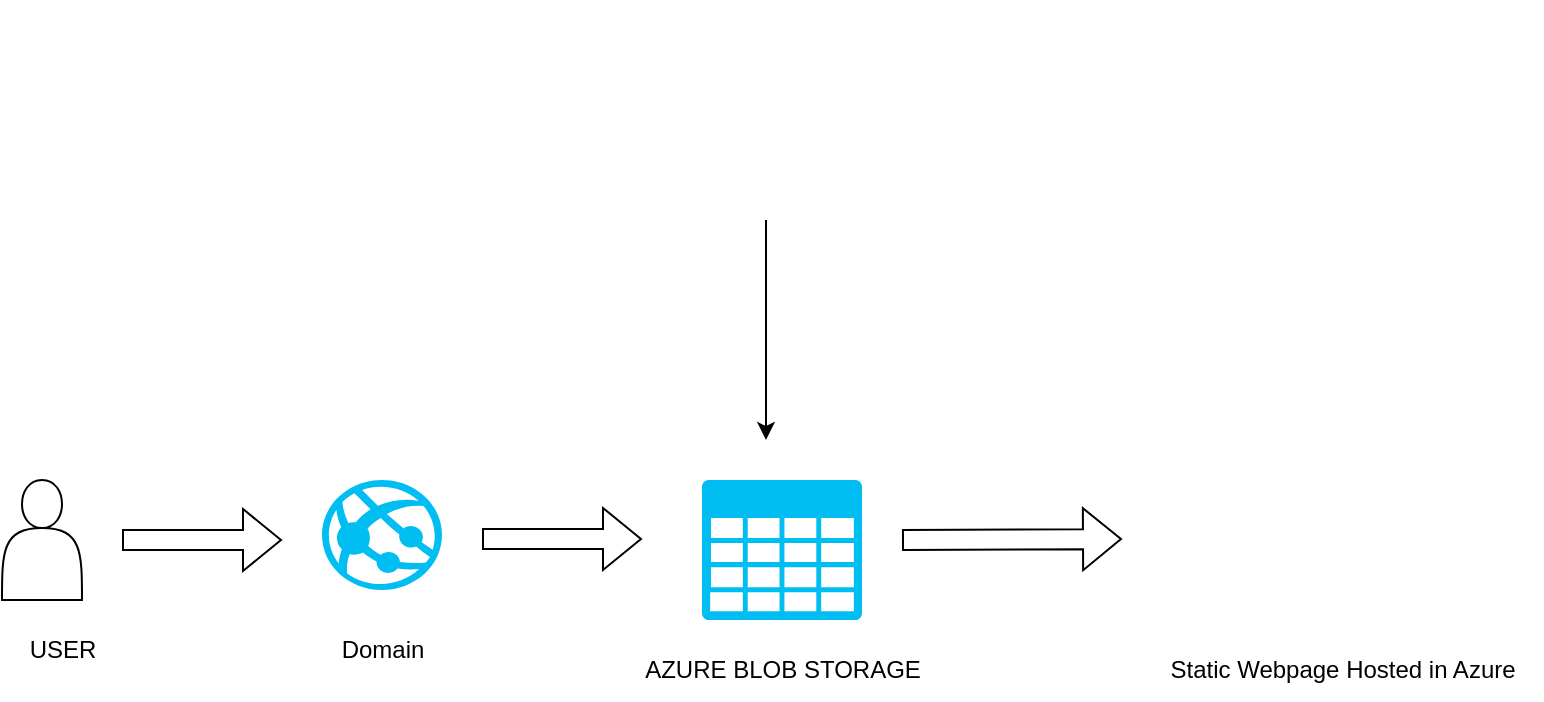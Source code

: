 <mxfile version="24.0.7" type="github">
  <diagram name="Page-1" id="5-TZJ4pdnrW3i3_6qMDU">
    <mxGraphModel dx="1434" dy="876" grid="1" gridSize="10" guides="1" tooltips="1" connect="1" arrows="1" fold="1" page="1" pageScale="1" pageWidth="827" pageHeight="1169" math="0" shadow="0">
      <root>
        <mxCell id="0" />
        <mxCell id="1" parent="0" />
        <mxCell id="3EEp96FBbNTtAHvITh3q-1" value="" style="shape=actor;whiteSpace=wrap;html=1;" vertex="1" parent="1">
          <mxGeometry x="40" y="340" width="40" height="60" as="geometry" />
        </mxCell>
        <mxCell id="3EEp96FBbNTtAHvITh3q-2" value="" style="shape=flexArrow;endArrow=classic;html=1;rounded=0;" edge="1" parent="1">
          <mxGeometry width="50" height="50" relative="1" as="geometry">
            <mxPoint x="100" y="370" as="sourcePoint" />
            <mxPoint x="180" y="370" as="targetPoint" />
          </mxGeometry>
        </mxCell>
        <mxCell id="3EEp96FBbNTtAHvITh3q-3" value="" style="verticalLabelPosition=bottom;html=1;verticalAlign=top;align=center;strokeColor=none;fillColor=#00BEF2;shape=mxgraph.azure.storage;pointerEvents=1;" vertex="1" parent="1">
          <mxGeometry x="390" y="340" width="80" height="70" as="geometry" />
        </mxCell>
        <mxCell id="3EEp96FBbNTtAHvITh3q-4" value="" style="shape=flexArrow;endArrow=classic;html=1;rounded=0;" edge="1" parent="1">
          <mxGeometry width="50" height="50" relative="1" as="geometry">
            <mxPoint x="490" y="370" as="sourcePoint" />
            <mxPoint x="600" y="369.5" as="targetPoint" />
            <Array as="points" />
          </mxGeometry>
        </mxCell>
        <mxCell id="3EEp96FBbNTtAHvITh3q-5" value="" style="endArrow=classic;html=1;rounded=0;" edge="1" parent="1">
          <mxGeometry width="50" height="50" relative="1" as="geometry">
            <mxPoint x="422" y="210" as="sourcePoint" />
            <mxPoint x="422" y="320" as="targetPoint" />
          </mxGeometry>
        </mxCell>
        <mxCell id="3EEp96FBbNTtAHvITh3q-6" value="" style="shape=image;html=1;verticalAlign=top;verticalLabelPosition=bottom;labelBackgroundColor=#ffffff;imageAspect=0;aspect=fixed;image=https://cdn1.iconfinder.com/data/icons/bootstrap-vol-3/16/filetype-html-128.png" vertex="1" parent="1">
          <mxGeometry x="383" y="100" width="78" height="78" as="geometry" />
        </mxCell>
        <mxCell id="3EEp96FBbNTtAHvITh3q-7" value="" style="shape=image;html=1;verticalAlign=top;verticalLabelPosition=bottom;labelBackgroundColor=#ffffff;imageAspect=0;aspect=fixed;image=https://cdn2.iconfinder.com/data/icons/circle-icons-1/64/browser-128.png" vertex="1" parent="1">
          <mxGeometry x="670" y="326" width="84" height="84" as="geometry" />
        </mxCell>
        <mxCell id="3EEp96FBbNTtAHvITh3q-8" value="USER" style="text;html=1;align=center;verticalAlign=middle;resizable=0;points=[];autosize=1;strokeColor=none;fillColor=none;" vertex="1" parent="1">
          <mxGeometry x="40" y="410" width="60" height="30" as="geometry" />
        </mxCell>
        <mxCell id="3EEp96FBbNTtAHvITh3q-9" value="AZURE BLOB STORAGE" style="text;html=1;align=center;verticalAlign=middle;resizable=0;points=[];autosize=1;strokeColor=none;fillColor=none;" vertex="1" parent="1">
          <mxGeometry x="350" y="420" width="160" height="30" as="geometry" />
        </mxCell>
        <mxCell id="3EEp96FBbNTtAHvITh3q-10" value="Static Webpage Hosted in Azure" style="text;html=1;align=center;verticalAlign=middle;resizable=0;points=[];autosize=1;strokeColor=none;fillColor=none;" vertex="1" parent="1">
          <mxGeometry x="610" y="420" width="200" height="30" as="geometry" />
        </mxCell>
        <mxCell id="3EEp96FBbNTtAHvITh3q-11" value="" style="verticalLabelPosition=bottom;html=1;verticalAlign=top;align=center;strokeColor=none;fillColor=#00BEF2;shape=mxgraph.azure.azure_website;pointerEvents=1;" vertex="1" parent="1">
          <mxGeometry x="200" y="340" width="60" height="55" as="geometry" />
        </mxCell>
        <mxCell id="3EEp96FBbNTtAHvITh3q-12" value="" style="shape=flexArrow;endArrow=classic;html=1;rounded=0;" edge="1" parent="1">
          <mxGeometry width="50" height="50" relative="1" as="geometry">
            <mxPoint x="280" y="369.5" as="sourcePoint" />
            <mxPoint x="360" y="369.5" as="targetPoint" />
          </mxGeometry>
        </mxCell>
        <mxCell id="3EEp96FBbNTtAHvITh3q-13" value="Domain" style="text;html=1;align=center;verticalAlign=middle;resizable=0;points=[];autosize=1;strokeColor=none;fillColor=none;" vertex="1" parent="1">
          <mxGeometry x="200" y="410" width="60" height="30" as="geometry" />
        </mxCell>
      </root>
    </mxGraphModel>
  </diagram>
</mxfile>
